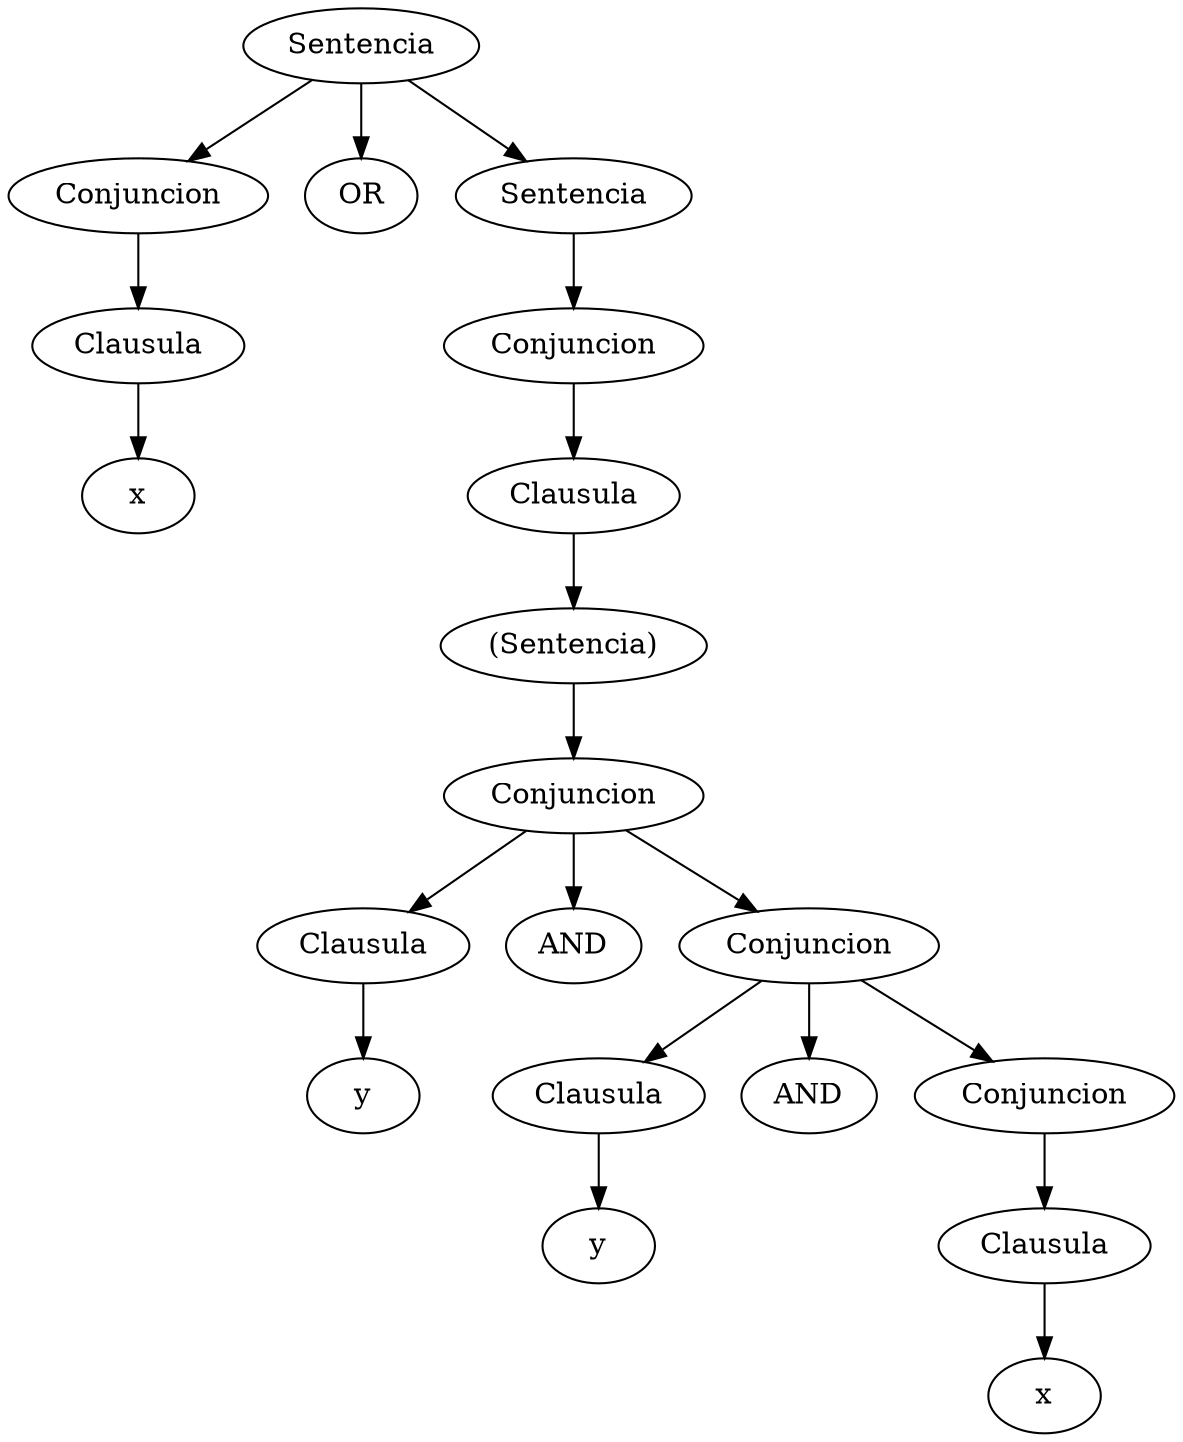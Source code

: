 // Arbol de derivacion
digraph {
	0 [label=Sentencia]
	1 [label=Conjuncion]
	0 -> 1
	2 [label=Clausula]
	1 -> 2
	3 [label=x]
	2 -> 3
	4 [label=OR]
	0 -> 4
	5 [label=Sentencia]
	0 -> 5
	6 [label=Conjuncion]
	5 -> 6
	7 [label=Clausula]
	6 -> 7
	8 [label="(Sentencia)"]
	7 -> 8
	9 [label=Conjuncion]
	8 -> 9
	10 [label=Clausula]
	9 -> 10
	11 [label=y]
	10 -> 11
	12 [label=AND]
	9 -> 12
	13 [label=Conjuncion]
	9 -> 13
	14 [label=Clausula]
	13 -> 14
	15 [label=y]
	14 -> 15
	16 [label=AND]
	13 -> 16
	17 [label=Conjuncion]
	13 -> 17
	18 [label=Clausula]
	17 -> 18
	19 [label=x]
	18 -> 19
}
